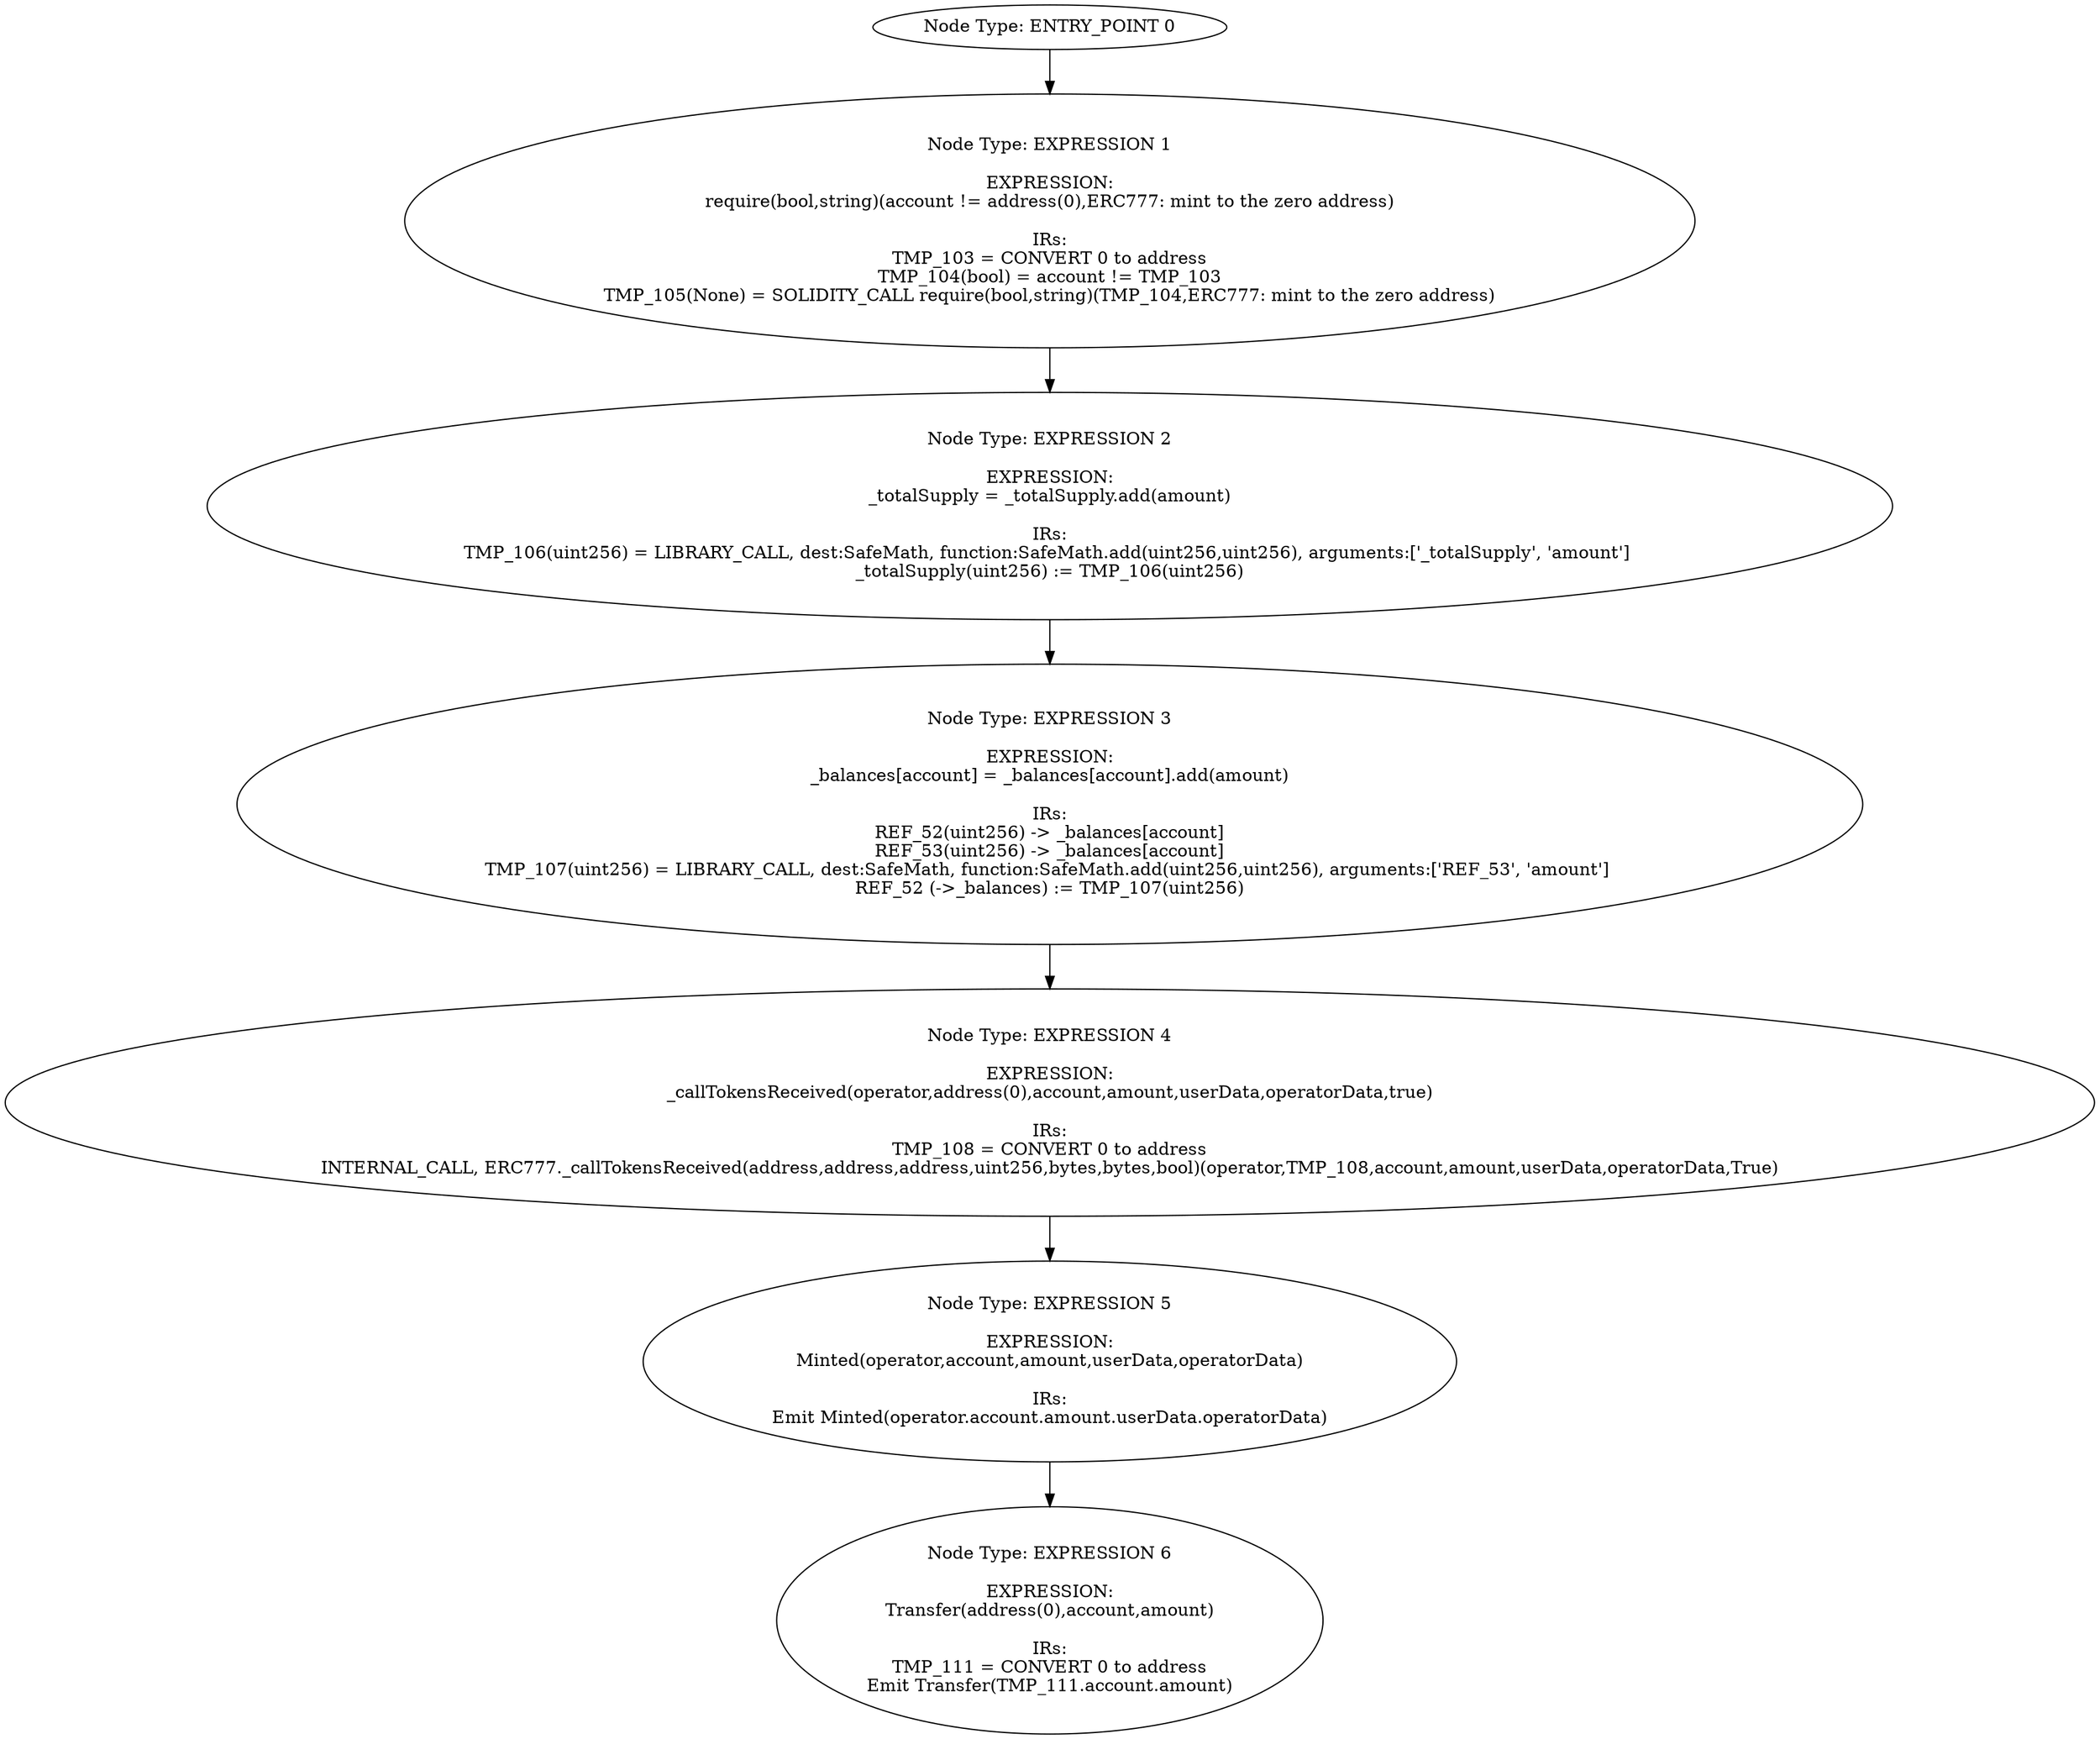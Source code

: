 digraph{
0[label="Node Type: ENTRY_POINT 0
"];
0->1;
1[label="Node Type: EXPRESSION 1

EXPRESSION:
require(bool,string)(account != address(0),ERC777: mint to the zero address)

IRs:
TMP_103 = CONVERT 0 to address
TMP_104(bool) = account != TMP_103
TMP_105(None) = SOLIDITY_CALL require(bool,string)(TMP_104,ERC777: mint to the zero address)"];
1->2;
2[label="Node Type: EXPRESSION 2

EXPRESSION:
_totalSupply = _totalSupply.add(amount)

IRs:
TMP_106(uint256) = LIBRARY_CALL, dest:SafeMath, function:SafeMath.add(uint256,uint256), arguments:['_totalSupply', 'amount'] 
_totalSupply(uint256) := TMP_106(uint256)"];
2->3;
3[label="Node Type: EXPRESSION 3

EXPRESSION:
_balances[account] = _balances[account].add(amount)

IRs:
REF_52(uint256) -> _balances[account]
REF_53(uint256) -> _balances[account]
TMP_107(uint256) = LIBRARY_CALL, dest:SafeMath, function:SafeMath.add(uint256,uint256), arguments:['REF_53', 'amount'] 
REF_52 (->_balances) := TMP_107(uint256)"];
3->4;
4[label="Node Type: EXPRESSION 4

EXPRESSION:
_callTokensReceived(operator,address(0),account,amount,userData,operatorData,true)

IRs:
TMP_108 = CONVERT 0 to address
INTERNAL_CALL, ERC777._callTokensReceived(address,address,address,uint256,bytes,bytes,bool)(operator,TMP_108,account,amount,userData,operatorData,True)"];
4->5;
5[label="Node Type: EXPRESSION 5

EXPRESSION:
Minted(operator,account,amount,userData,operatorData)

IRs:
Emit Minted(operator.account.amount.userData.operatorData)"];
5->6;
6[label="Node Type: EXPRESSION 6

EXPRESSION:
Transfer(address(0),account,amount)

IRs:
TMP_111 = CONVERT 0 to address
Emit Transfer(TMP_111.account.amount)"];
}
